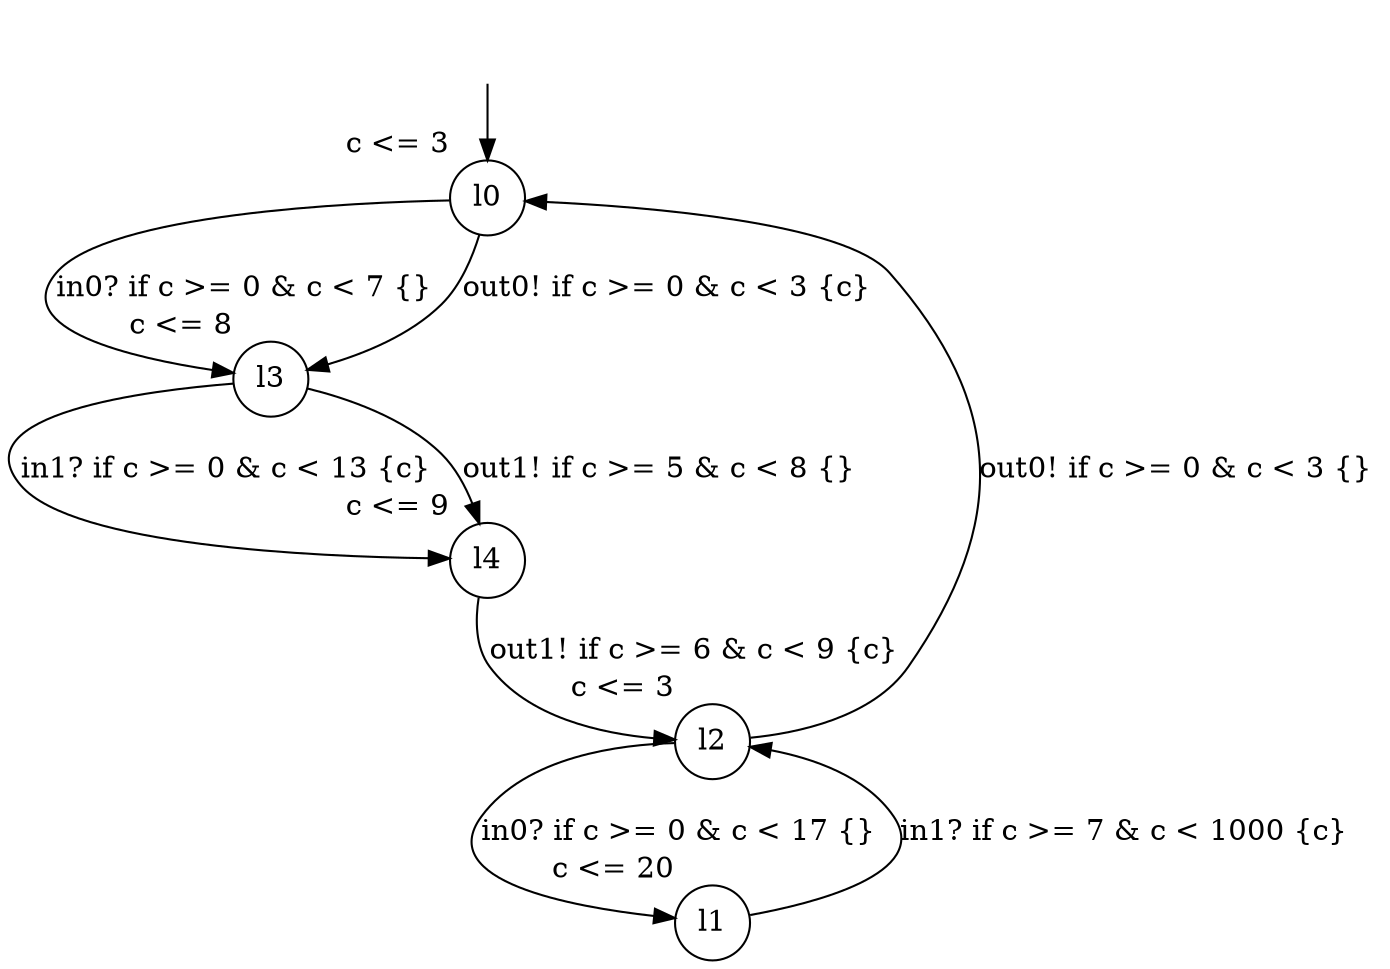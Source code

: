 digraph g {
__start0 [label="" shape="none"];
l0 [shape="circle" margin=0 label="l0", xlabel="c <= 3"];
l1 [shape="circle" margin=0 label="l1", xlabel="c <= 20"];
l2 [shape="circle" margin=0 label="l2", xlabel="c <= 3"];
l3 [shape="circle" margin=0 label="l3", xlabel="c <= 8"];
l4 [shape="circle" margin=0 label="l4", xlabel="c <= 9"];
l0 -> l3 [label="in0? if c >= 0 & c < 7 {} "];
l0 -> l3 [label="out0! if c >= 0 & c < 3 {c} "];
l1 -> l2 [label="in1? if c >= 7 & c < 1000 {c} "];
l2 -> l1 [label="in0? if c >= 0 & c < 17 {} "];
l2 -> l0 [label="out0! if c >= 0 & c < 3 {} "];
l3 -> l4 [label="in1? if c >= 0 & c < 13 {c} "];
l3 -> l4 [label="out1! if c >= 5 & c < 8 {} "];
l4 -> l2 [label="out1! if c >= 6 & c < 9 {c} "];
__start0 -> l0;
}
